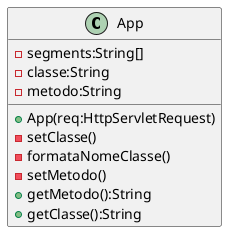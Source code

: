 @startuml


class App {
    
    -segments:String[]
    -classe:String
    -metodo:String
    
    
    +App(req:HttpServletRequest)
    -setClasse()
    -formataNomeClasse()
    -setMetodo()
    +getMetodo():String
    +getClasse():String 

}

@enduml